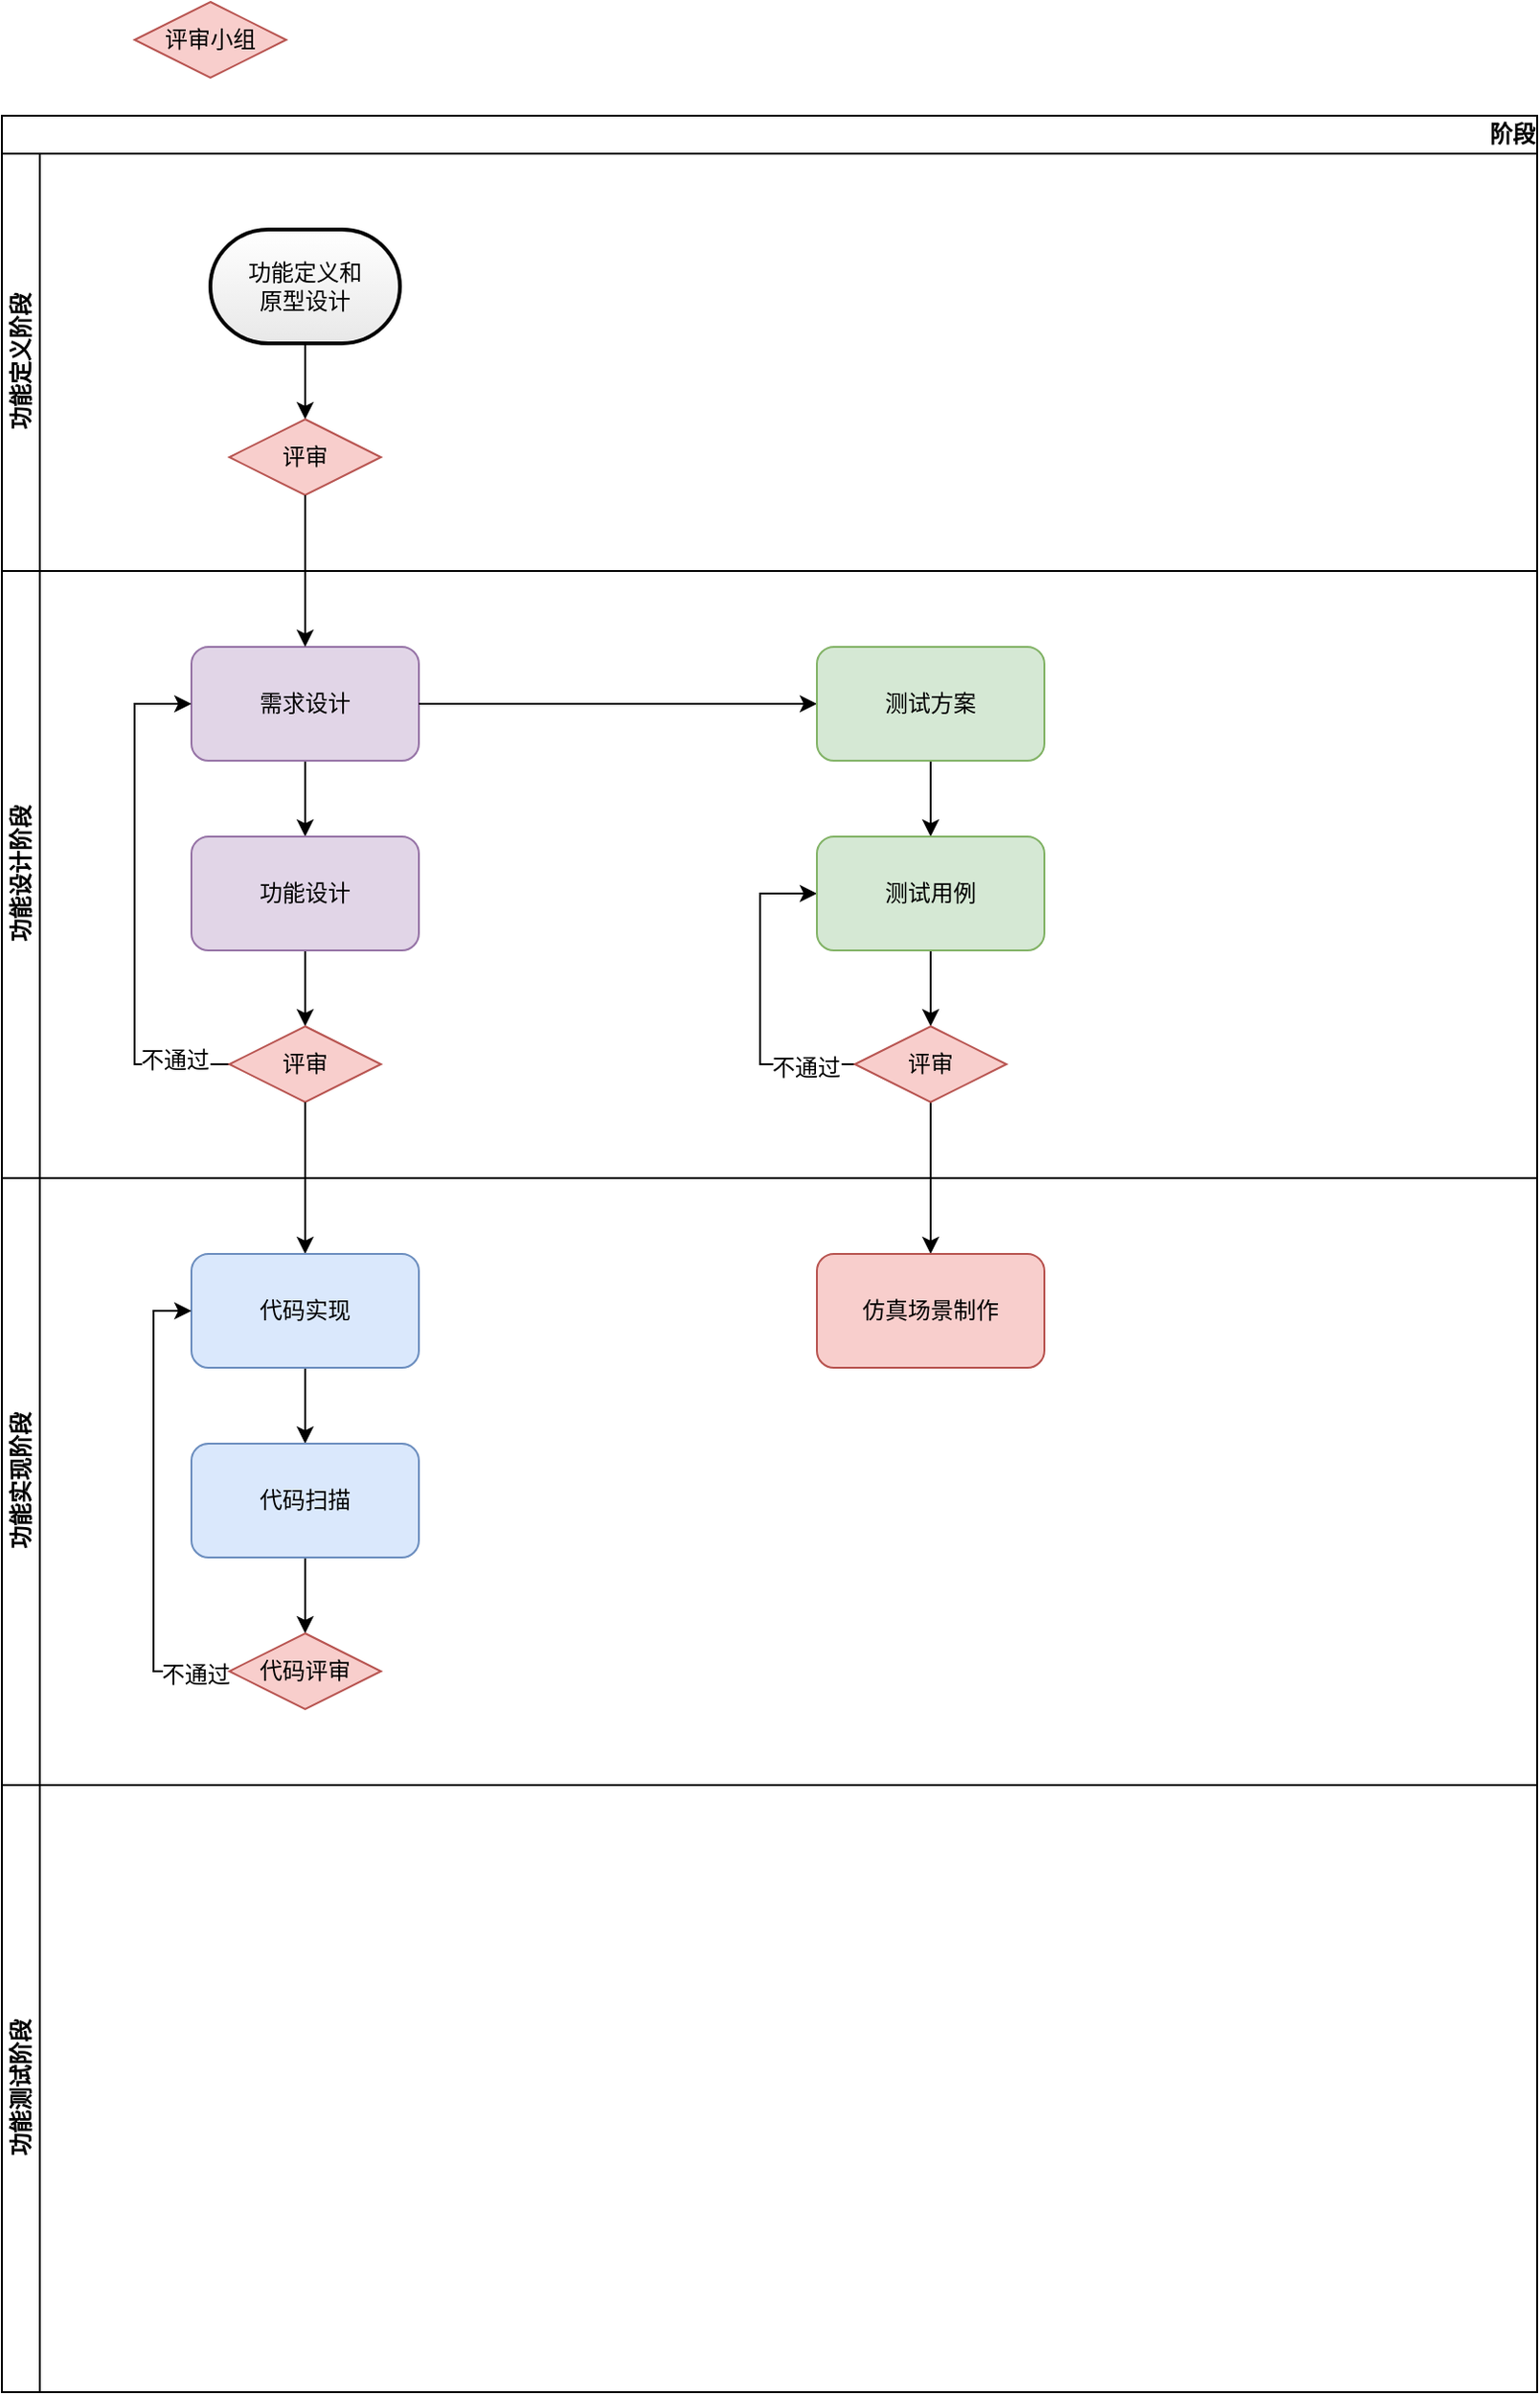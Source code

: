 <mxfile version="24.7.5">
  <diagram id="C5RBs43oDa-KdzZeNtuy" name="Page-1">
    <mxGraphModel dx="1256" dy="733" grid="1" gridSize="10" guides="1" tooltips="1" connect="1" arrows="1" fold="1" page="1" pageScale="1" pageWidth="827" pageHeight="1169" math="0" shadow="0">
      <root>
        <mxCell id="WIyWlLk6GJQsqaUBKTNV-0" />
        <mxCell id="WIyWlLk6GJQsqaUBKTNV-1" parent="WIyWlLk6GJQsqaUBKTNV-0" />
        <mxCell id="nQh75RoerMFK3YIyUBo_-3" value="&lt;div style=&quot;&quot;&gt;&lt;span style=&quot;background-color: initial;&quot;&gt;阶段&lt;/span&gt;&lt;/div&gt;" style="swimlane;childLayout=stackLayout;resizeParent=1;resizeParentMax=0;horizontal=1;startSize=20;horizontalStack=0;html=1;align=right;movable=1;resizable=1;rotatable=1;deletable=1;editable=1;locked=0;connectable=1;" vertex="1" parent="WIyWlLk6GJQsqaUBKTNV-1">
          <mxGeometry x="450" y="300" width="810" height="1200" as="geometry" />
        </mxCell>
        <mxCell id="nQh75RoerMFK3YIyUBo_-4" value="功能定义阶段" style="swimlane;startSize=20;horizontal=0;html=1;" vertex="1" parent="nQh75RoerMFK3YIyUBo_-3">
          <mxGeometry y="20" width="810" height="220" as="geometry" />
        </mxCell>
        <mxCell id="nQh75RoerMFK3YIyUBo_-5" value="功能设计阶段" style="swimlane;startSize=20;horizontal=0;html=1;" vertex="1" parent="nQh75RoerMFK3YIyUBo_-3">
          <mxGeometry y="240" width="810" height="320" as="geometry" />
        </mxCell>
        <mxCell id="nQh75RoerMFK3YIyUBo_-13" value="" style="edgeStyle=orthogonalEdgeStyle;rounded=0;orthogonalLoop=1;jettySize=auto;html=1;" edge="1" parent="nQh75RoerMFK3YIyUBo_-5" source="nQh75RoerMFK3YIyUBo_-9" target="nQh75RoerMFK3YIyUBo_-10">
          <mxGeometry relative="1" as="geometry" />
        </mxCell>
        <mxCell id="nQh75RoerMFK3YIyUBo_-9" value="功能定义和&lt;div&gt;原型设计&lt;/div&gt;" style="strokeWidth=2;html=1;shape=mxgraph.flowchart.terminator;whiteSpace=wrap;gradientColor=#e8e8e8;" vertex="1" parent="nQh75RoerMFK3YIyUBo_-5">
          <mxGeometry x="110" y="-180" width="100" height="60" as="geometry" />
        </mxCell>
        <mxCell id="nQh75RoerMFK3YIyUBo_-10" value="评审" style="rhombus;whiteSpace=wrap;html=1;fillColor=#f8cecc;strokeColor=#b85450;movable=1;resizable=1;rotatable=1;deletable=1;editable=1;locked=0;connectable=1;" vertex="1" parent="nQh75RoerMFK3YIyUBo_-5">
          <mxGeometry x="120" y="-80" width="80" height="40" as="geometry" />
        </mxCell>
        <mxCell id="nQh75RoerMFK3YIyUBo_-17" value="" style="edgeStyle=orthogonalEdgeStyle;rounded=0;orthogonalLoop=1;jettySize=auto;html=1;" edge="1" parent="nQh75RoerMFK3YIyUBo_-5" source="nQh75RoerMFK3YIyUBo_-14" target="nQh75RoerMFK3YIyUBo_-16">
          <mxGeometry relative="1" as="geometry" />
        </mxCell>
        <mxCell id="nQh75RoerMFK3YIyUBo_-14" value="需求设计" style="whiteSpace=wrap;html=1;fillColor=#e1d5e7;strokeColor=#9673a6;resizable=1;rounded=1;" vertex="1" parent="nQh75RoerMFK3YIyUBo_-5">
          <mxGeometry x="100" y="40" width="120" height="60" as="geometry" />
        </mxCell>
        <mxCell id="nQh75RoerMFK3YIyUBo_-21" value="" style="edgeStyle=orthogonalEdgeStyle;rounded=0;orthogonalLoop=1;jettySize=auto;html=1;fontFamily=Helvetica;fontSize=12;fontColor=default;resizable=1;" edge="1" parent="nQh75RoerMFK3YIyUBo_-5" source="nQh75RoerMFK3YIyUBo_-16" target="nQh75RoerMFK3YIyUBo_-20">
          <mxGeometry relative="1" as="geometry" />
        </mxCell>
        <mxCell id="nQh75RoerMFK3YIyUBo_-16" value="功能设计" style="whiteSpace=wrap;html=1;fillColor=#e1d5e7;strokeColor=#9673a6;resizable=1;rounded=1;" vertex="1" parent="nQh75RoerMFK3YIyUBo_-5">
          <mxGeometry x="100" y="140" width="120" height="60" as="geometry" />
        </mxCell>
        <mxCell id="nQh75RoerMFK3YIyUBo_-15" value="" style="edgeStyle=orthogonalEdgeStyle;rounded=0;orthogonalLoop=1;jettySize=auto;html=1;" edge="1" parent="nQh75RoerMFK3YIyUBo_-5" source="nQh75RoerMFK3YIyUBo_-10" target="nQh75RoerMFK3YIyUBo_-14">
          <mxGeometry relative="1" as="geometry" />
        </mxCell>
        <mxCell id="nQh75RoerMFK3YIyUBo_-22" style="edgeStyle=orthogonalEdgeStyle;rounded=0;orthogonalLoop=1;jettySize=auto;html=1;entryX=0;entryY=0.5;entryDx=0;entryDy=0;fontFamily=Helvetica;fontSize=12;fontColor=default;resizable=1;" edge="1" parent="nQh75RoerMFK3YIyUBo_-5" source="nQh75RoerMFK3YIyUBo_-20" target="nQh75RoerMFK3YIyUBo_-14">
          <mxGeometry relative="1" as="geometry">
            <Array as="points">
              <mxPoint x="70" y="260" />
              <mxPoint x="70" y="70" />
            </Array>
          </mxGeometry>
        </mxCell>
        <mxCell id="nQh75RoerMFK3YIyUBo_-23" value="不通过" style="edgeLabel;html=1;align=center;verticalAlign=middle;resizable=0;points=[];strokeColor=#b85450;fontFamily=Helvetica;fontSize=12;fontColor=default;fillColor=#f8cecc;" vertex="1" connectable="0" parent="nQh75RoerMFK3YIyUBo_-22">
          <mxGeometry x="-0.833" y="-2" relative="1" as="geometry">
            <mxPoint x="-7" as="offset" />
          </mxGeometry>
        </mxCell>
        <mxCell id="nQh75RoerMFK3YIyUBo_-20" value="评审" style="rhombus;whiteSpace=wrap;html=1;fillColor=#f8cecc;strokeColor=#b85450;movable=1;resizable=1;rotatable=1;deletable=1;editable=1;locked=0;connectable=1;" vertex="1" parent="nQh75RoerMFK3YIyUBo_-5">
          <mxGeometry x="120" y="240" width="80" height="40" as="geometry" />
        </mxCell>
        <mxCell id="nQh75RoerMFK3YIyUBo_-37" value="" style="edgeStyle=orthogonalEdgeStyle;rounded=0;orthogonalLoop=1;jettySize=auto;html=1;fontFamily=Helvetica;fontSize=12;fontColor=default;resizable=1;" edge="1" parent="nQh75RoerMFK3YIyUBo_-3" source="nQh75RoerMFK3YIyUBo_-20" target="nQh75RoerMFK3YIyUBo_-36">
          <mxGeometry relative="1" as="geometry" />
        </mxCell>
        <mxCell id="nQh75RoerMFK3YIyUBo_-26" value="" style="edgeStyle=orthogonalEdgeStyle;rounded=0;orthogonalLoop=1;jettySize=auto;html=1;fontFamily=Helvetica;fontSize=12;fontColor=default;resizable=1;" edge="1" parent="nQh75RoerMFK3YIyUBo_-3" source="nQh75RoerMFK3YIyUBo_-14" target="nQh75RoerMFK3YIyUBo_-25">
          <mxGeometry relative="1" as="geometry" />
        </mxCell>
        <mxCell id="nQh75RoerMFK3YIyUBo_-6" value="功能实现阶段" style="swimlane;startSize=20;horizontal=0;html=1;" vertex="1" parent="nQh75RoerMFK3YIyUBo_-3">
          <mxGeometry y="560" width="810" height="320" as="geometry" />
        </mxCell>
        <mxCell id="nQh75RoerMFK3YIyUBo_-41" value="" style="edgeStyle=orthogonalEdgeStyle;rounded=0;orthogonalLoop=1;jettySize=auto;html=1;fontFamily=Helvetica;fontSize=12;fontColor=default;resizable=1;" edge="1" parent="nQh75RoerMFK3YIyUBo_-6" source="nQh75RoerMFK3YIyUBo_-36">
          <mxGeometry relative="1" as="geometry">
            <mxPoint x="160" y="140" as="targetPoint" />
          </mxGeometry>
        </mxCell>
        <mxCell id="nQh75RoerMFK3YIyUBo_-36" value="代码实现" style="whiteSpace=wrap;html=1;fillColor=#dae8fc;strokeColor=#6c8ebf;resizable=1;rounded=1;" vertex="1" parent="nQh75RoerMFK3YIyUBo_-6">
          <mxGeometry x="100" y="40" width="120" height="60" as="geometry" />
        </mxCell>
        <mxCell id="nQh75RoerMFK3YIyUBo_-28" value="" style="edgeStyle=orthogonalEdgeStyle;rounded=0;orthogonalLoop=1;jettySize=auto;html=1;fontFamily=Helvetica;fontSize=12;fontColor=default;resizable=1;" edge="1" parent="nQh75RoerMFK3YIyUBo_-6" source="nQh75RoerMFK3YIyUBo_-25" target="nQh75RoerMFK3YIyUBo_-27">
          <mxGeometry relative="1" as="geometry" />
        </mxCell>
        <mxCell id="nQh75RoerMFK3YIyUBo_-31" value="" style="edgeStyle=orthogonalEdgeStyle;rounded=0;orthogonalLoop=1;jettySize=auto;html=1;fontFamily=Helvetica;fontSize=12;fontColor=default;resizable=1;" edge="1" parent="nQh75RoerMFK3YIyUBo_-6" source="nQh75RoerMFK3YIyUBo_-27" target="nQh75RoerMFK3YIyUBo_-30">
          <mxGeometry relative="1" as="geometry" />
        </mxCell>
        <mxCell id="nQh75RoerMFK3YIyUBo_-33" style="edgeStyle=orthogonalEdgeStyle;rounded=0;orthogonalLoop=1;jettySize=auto;html=1;fontFamily=Helvetica;fontSize=12;fontColor=default;resizable=1;entryX=0;entryY=0.5;entryDx=0;entryDy=0;" edge="1" parent="nQh75RoerMFK3YIyUBo_-6" source="nQh75RoerMFK3YIyUBo_-30" target="nQh75RoerMFK3YIyUBo_-27">
          <mxGeometry relative="1" as="geometry">
            <mxPoint x="410" y="-150" as="targetPoint" />
            <Array as="points">
              <mxPoint x="400" y="-60" />
              <mxPoint x="400" y="-150" />
            </Array>
          </mxGeometry>
        </mxCell>
        <mxCell id="nQh75RoerMFK3YIyUBo_-34" value="Text" style="edgeLabel;html=1;align=center;verticalAlign=middle;resizable=0;points=[];strokeColor=#b85450;fontFamily=Helvetica;fontSize=12;fontColor=default;fillColor=#f8cecc;" vertex="1" connectable="0" parent="nQh75RoerMFK3YIyUBo_-33">
          <mxGeometry x="-0.661" relative="1" as="geometry">
            <mxPoint as="offset" />
          </mxGeometry>
        </mxCell>
        <mxCell id="nQh75RoerMFK3YIyUBo_-35" value="不通过" style="edgeLabel;html=1;align=center;verticalAlign=middle;resizable=0;points=[];strokeColor=#b85450;fontFamily=Helvetica;fontSize=12;fontColor=default;fillColor=#f8cecc;" vertex="1" connectable="0" parent="nQh75RoerMFK3YIyUBo_-33">
          <mxGeometry x="-0.696" y="2" relative="1" as="geometry">
            <mxPoint as="offset" />
          </mxGeometry>
        </mxCell>
        <mxCell id="nQh75RoerMFK3YIyUBo_-39" value="" style="edgeStyle=orthogonalEdgeStyle;rounded=0;orthogonalLoop=1;jettySize=auto;html=1;fontFamily=Helvetica;fontSize=12;fontColor=default;resizable=1;" edge="1" parent="nQh75RoerMFK3YIyUBo_-6" source="nQh75RoerMFK3YIyUBo_-30" target="nQh75RoerMFK3YIyUBo_-38">
          <mxGeometry relative="1" as="geometry" />
        </mxCell>
        <mxCell id="nQh75RoerMFK3YIyUBo_-25" value="测试方案" style="rounded=1;whiteSpace=wrap;html=1;fillColor=#d5e8d4;strokeColor=#82b366;resizable=1;" vertex="1" parent="nQh75RoerMFK3YIyUBo_-6">
          <mxGeometry x="430" y="-280" width="120" height="60" as="geometry" />
        </mxCell>
        <mxCell id="nQh75RoerMFK3YIyUBo_-27" value="测试用例" style="rounded=1;whiteSpace=wrap;html=1;fillColor=#d5e8d4;strokeColor=#82b366;resizable=1;" vertex="1" parent="nQh75RoerMFK3YIyUBo_-6">
          <mxGeometry x="430" y="-180" width="120" height="60" as="geometry" />
        </mxCell>
        <mxCell id="nQh75RoerMFK3YIyUBo_-30" value="评审" style="rhombus;whiteSpace=wrap;html=1;fillColor=#f8cecc;strokeColor=#b85450;movable=1;resizable=1;rotatable=1;deletable=1;editable=1;locked=0;connectable=1;" vertex="1" parent="nQh75RoerMFK3YIyUBo_-6">
          <mxGeometry x="450" y="-80" width="80" height="40" as="geometry" />
        </mxCell>
        <mxCell id="nQh75RoerMFK3YIyUBo_-38" value="仿真场景制作" style="rounded=1;whiteSpace=wrap;html=1;fillColor=#f8cecc;strokeColor=#b85450;resizable=1;" vertex="1" parent="nQh75RoerMFK3YIyUBo_-6">
          <mxGeometry x="430" y="40" width="120" height="60" as="geometry" />
        </mxCell>
        <mxCell id="nQh75RoerMFK3YIyUBo_-45" value="" style="edgeStyle=orthogonalEdgeStyle;rounded=0;orthogonalLoop=1;jettySize=auto;html=1;fontFamily=Helvetica;fontSize=12;fontColor=default;resizable=1;" edge="1" parent="nQh75RoerMFK3YIyUBo_-6" source="nQh75RoerMFK3YIyUBo_-42" target="nQh75RoerMFK3YIyUBo_-44">
          <mxGeometry relative="1" as="geometry" />
        </mxCell>
        <mxCell id="nQh75RoerMFK3YIyUBo_-42" value="代码扫描" style="whiteSpace=wrap;html=1;fillColor=#dae8fc;strokeColor=#6c8ebf;resizable=1;rounded=1;" vertex="1" parent="nQh75RoerMFK3YIyUBo_-6">
          <mxGeometry x="100" y="140" width="120" height="60" as="geometry" />
        </mxCell>
        <mxCell id="nQh75RoerMFK3YIyUBo_-46" style="edgeStyle=orthogonalEdgeStyle;rounded=0;orthogonalLoop=1;jettySize=auto;html=1;entryX=0;entryY=0.5;entryDx=0;entryDy=0;fontFamily=Helvetica;fontSize=12;fontColor=default;resizable=1;" edge="1" parent="nQh75RoerMFK3YIyUBo_-6" source="nQh75RoerMFK3YIyUBo_-44" target="nQh75RoerMFK3YIyUBo_-36">
          <mxGeometry relative="1" as="geometry">
            <Array as="points">
              <mxPoint x="80" y="260" />
              <mxPoint x="80" y="70" />
            </Array>
          </mxGeometry>
        </mxCell>
        <mxCell id="nQh75RoerMFK3YIyUBo_-47" value="不通过" style="edgeLabel;html=1;align=center;verticalAlign=middle;resizable=0;points=[];strokeColor=#b85450;fontFamily=Helvetica;fontSize=12;fontColor=default;fillColor=#f8cecc;" vertex="1" connectable="0" parent="nQh75RoerMFK3YIyUBo_-46">
          <mxGeometry x="-0.852" y="2" relative="1" as="geometry">
            <mxPoint as="offset" />
          </mxGeometry>
        </mxCell>
        <mxCell id="nQh75RoerMFK3YIyUBo_-44" value="代码评审" style="rhombus;whiteSpace=wrap;html=1;fillColor=#f8cecc;strokeColor=#b85450;movable=1;resizable=1;rotatable=1;deletable=1;editable=1;locked=0;connectable=1;" vertex="1" parent="nQh75RoerMFK3YIyUBo_-6">
          <mxGeometry x="120" y="240" width="80" height="40" as="geometry" />
        </mxCell>
        <mxCell id="nQh75RoerMFK3YIyUBo_-67" value="功能测试阶段" style="swimlane;startSize=20;horizontal=0;html=1;" vertex="1" parent="nQh75RoerMFK3YIyUBo_-3">
          <mxGeometry y="880" width="810" height="320" as="geometry" />
        </mxCell>
        <mxCell id="nQh75RoerMFK3YIyUBo_-24" value="评审小组" style="rhombus;whiteSpace=wrap;html=1;fillColor=#f8cecc;strokeColor=#b85450;movable=1;resizable=1;rotatable=1;deletable=1;editable=1;locked=0;connectable=1;" vertex="1" parent="WIyWlLk6GJQsqaUBKTNV-1">
          <mxGeometry x="520" y="240" width="80" height="40" as="geometry" />
        </mxCell>
      </root>
    </mxGraphModel>
  </diagram>
</mxfile>
